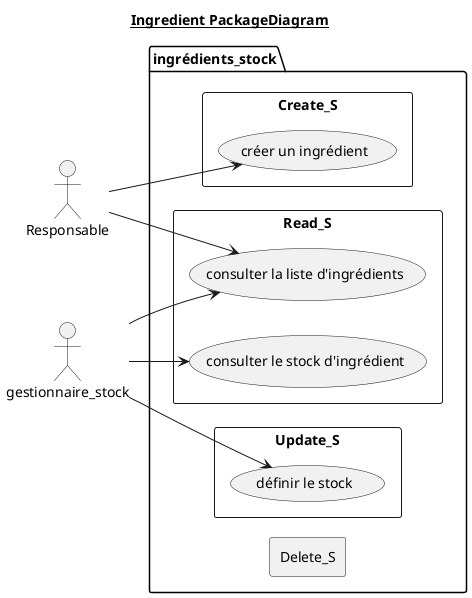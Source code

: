 @startuml 3_Ingredient_PackageDiagram

title <u>Ingredient PackageDiagram</u>

left to right direction

actor Responsable as RESP
actor gestionnaire_stock as GEST

' INGREDIENTS
package ingrédients_stock {
    rectangle Create_S{
        (créer un ingrédient) AS CREATE_ITEM
    }
    rectangle Read_S {
        (consulter la liste d'ingrédients) AS LIST_ITEM
        (consulter le stock d'ingrédient) AS SHOW_ITEM
    }
    rectangle Update_S {
        (définir le stock) AS SET_ITEN
    }
    rectangle Delete_S{

    }
}

RESP --> CREATE_ITEM
RESP --> LIST_ITEM
GEST --> LIST_ITEM
GEST --> SET_ITEN
GEST --> SHOW_ITEM

@enduml